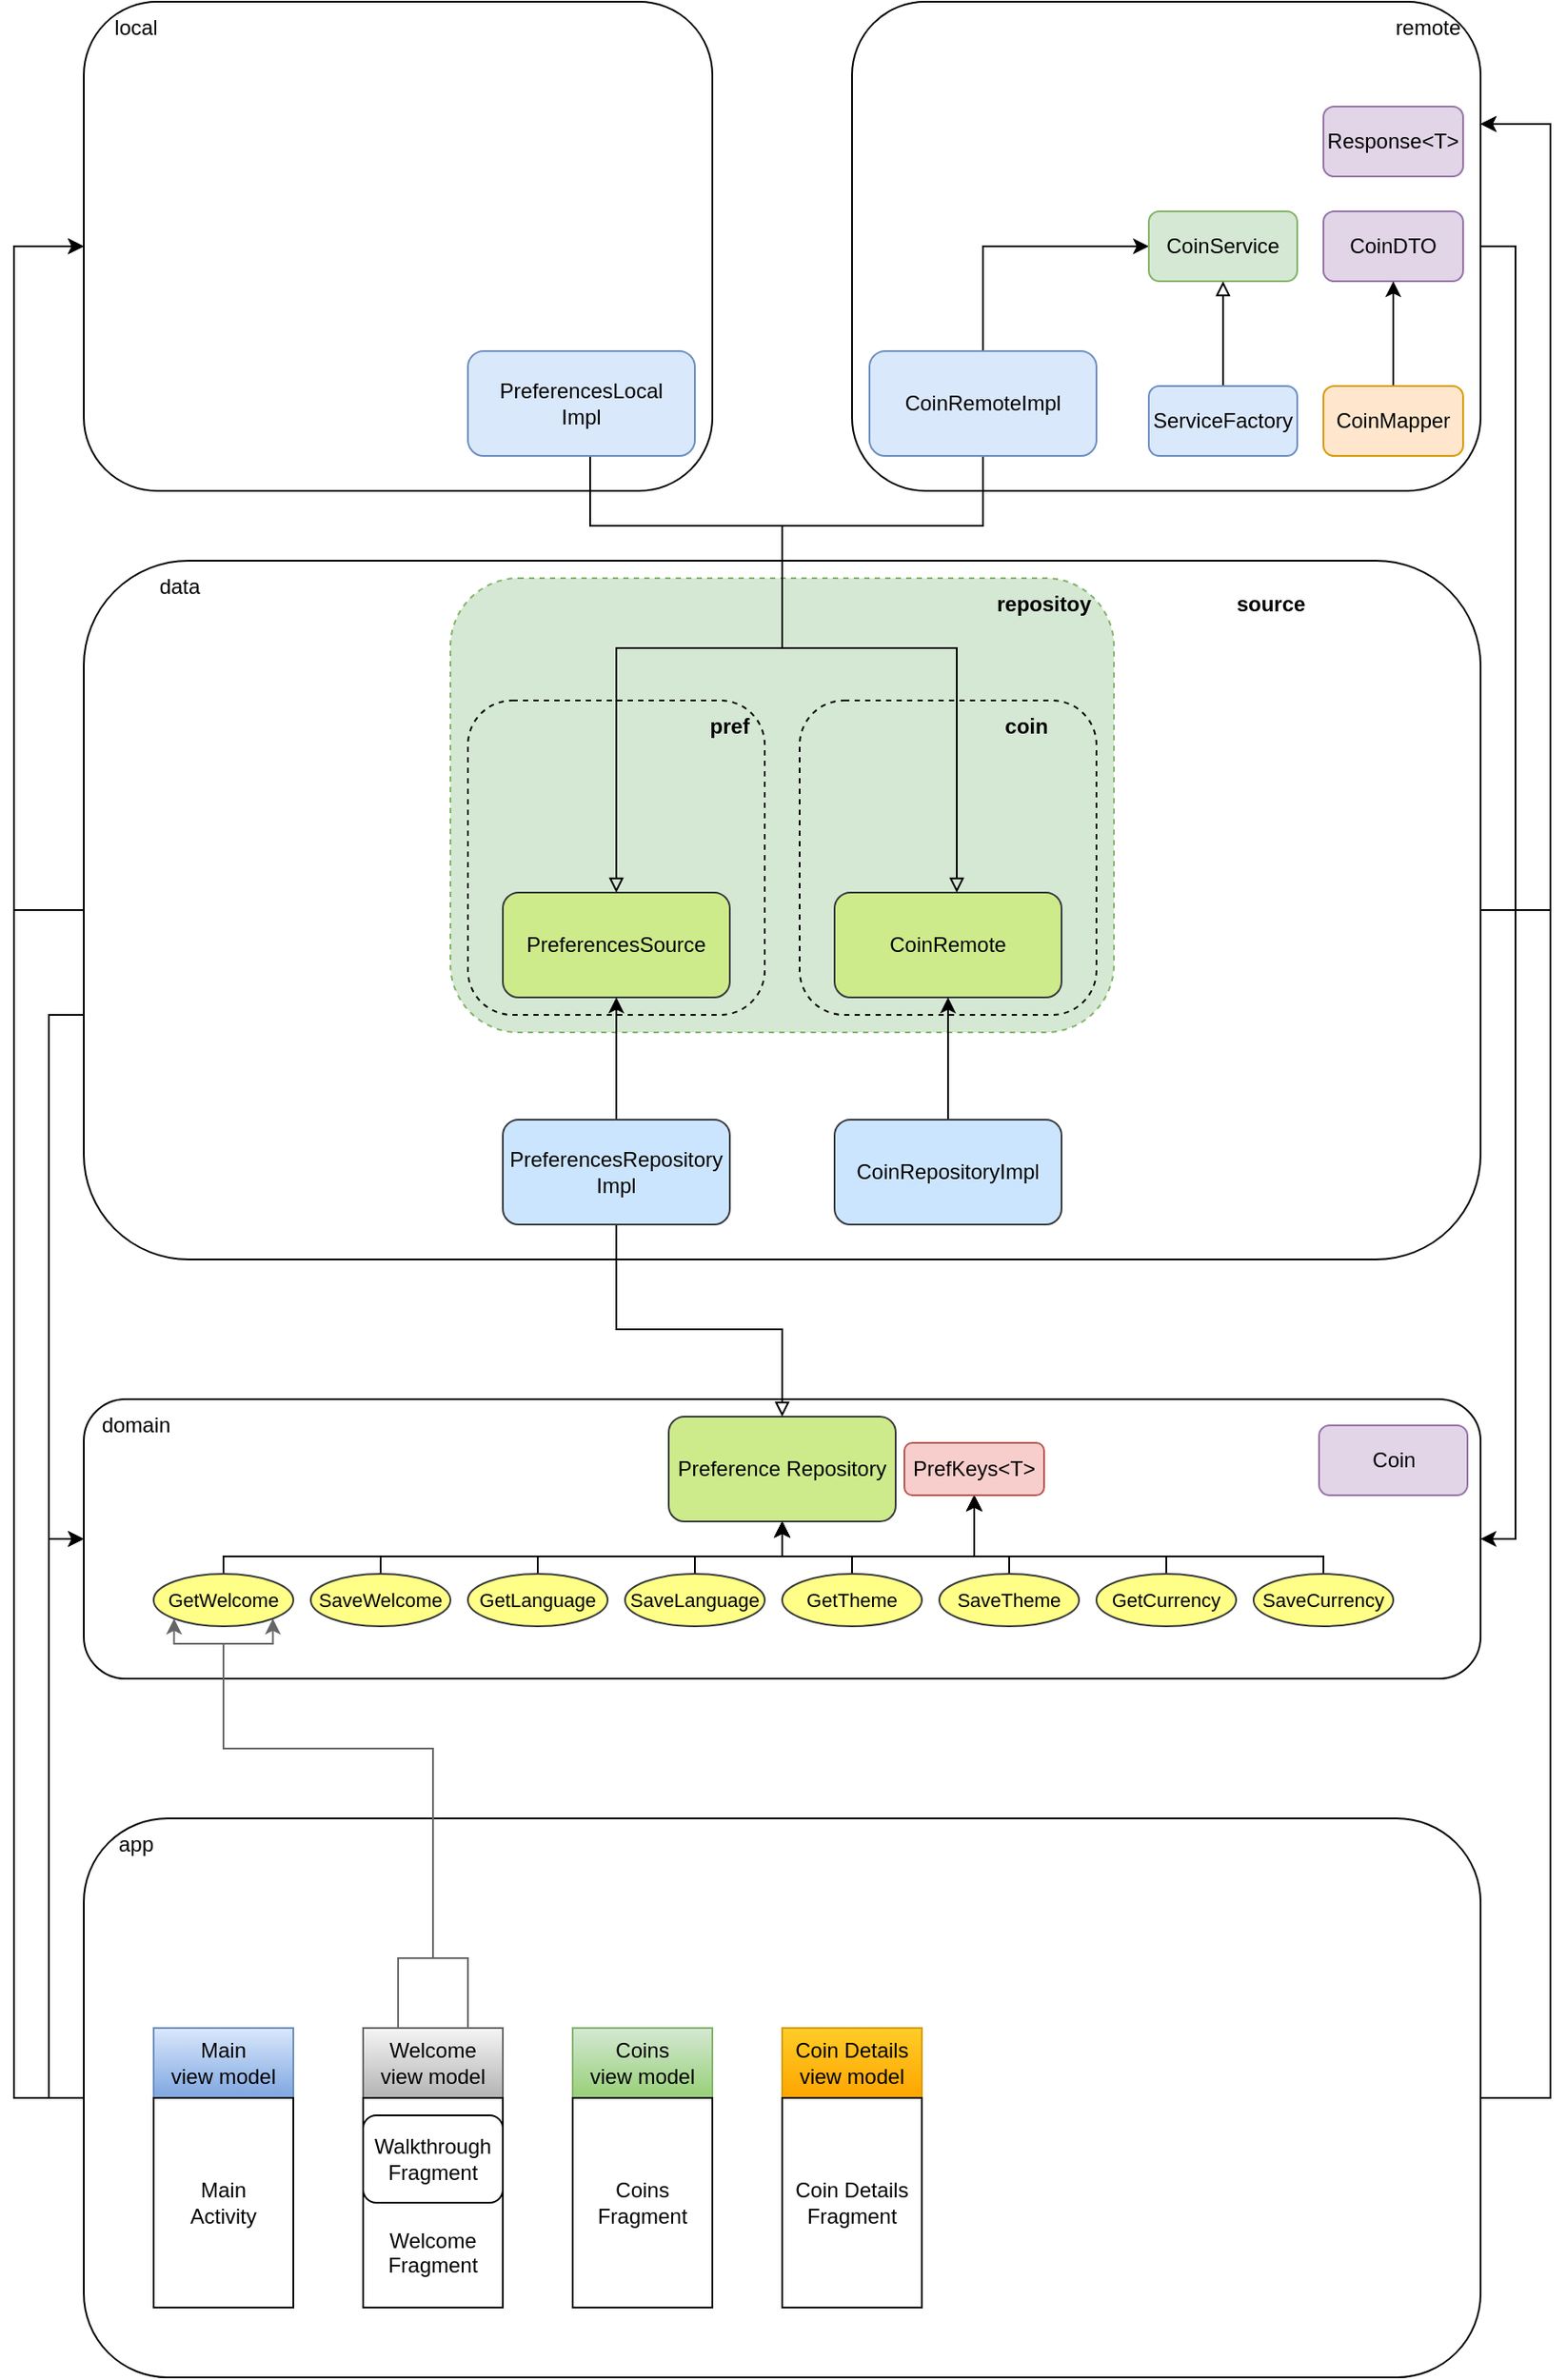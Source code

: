 <mxfile version="21.0.6" type="device"><diagram name="Page-1" id="-E-ZyIsvf_o6zxuURSaw"><mxGraphModel dx="1222" dy="1143" grid="1" gridSize="10" guides="1" tooltips="1" connect="1" arrows="1" fold="1" page="1" pageScale="1" pageWidth="1000" pageHeight="700" math="0" shadow="0"><root><mxCell id="0"/><mxCell id="1" parent="0"/><mxCell id="diqrvNJ3otsn1pAlMp7g-51" style="edgeStyle=orthogonalEdgeStyle;rounded=0;orthogonalLoop=1;jettySize=auto;html=1;entryX=0;entryY=0.5;entryDx=0;entryDy=0;" parent="1" source="G5TcL7W7rNlP6_MCrIdF-5" target="G5TcL7W7rNlP6_MCrIdF-8" edge="1"><mxGeometry relative="1" as="geometry"><Array as="points"><mxPoint x="60" y="1200"/><mxPoint x="60" y="880"/></Array></mxGeometry></mxCell><mxCell id="L_DS6JSA2GLXRO1kF6Bz-8" style="edgeStyle=orthogonalEdgeStyle;rounded=0;orthogonalLoop=1;jettySize=auto;html=1;entryX=0;entryY=0.5;entryDx=0;entryDy=0;" edge="1" parent="1" source="G5TcL7W7rNlP6_MCrIdF-5" target="diqrvNJ3otsn1pAlMp7g-17"><mxGeometry relative="1" as="geometry"><Array as="points"><mxPoint x="40" y="1200"/><mxPoint x="40" y="140"/></Array></mxGeometry></mxCell><mxCell id="L_DS6JSA2GLXRO1kF6Bz-12" style="edgeStyle=orthogonalEdgeStyle;rounded=0;orthogonalLoop=1;jettySize=auto;html=1;entryX=1;entryY=0.25;entryDx=0;entryDy=0;" edge="1" parent="1" source="G5TcL7W7rNlP6_MCrIdF-5" target="fiybinjcorVPDSeXrZhc-14"><mxGeometry relative="1" as="geometry"><Array as="points"><mxPoint x="920" y="1200"/><mxPoint x="920" y="70"/></Array></mxGeometry></mxCell><mxCell id="G5TcL7W7rNlP6_MCrIdF-5" value="" style="rounded=1;whiteSpace=wrap;html=1;" parent="1" vertex="1"><mxGeometry x="80" y="1040" width="800" height="320" as="geometry"/></mxCell><mxCell id="diqrvNJ3otsn1pAlMp7g-49" style="edgeStyle=orthogonalEdgeStyle;rounded=0;orthogonalLoop=1;jettySize=auto;html=1;entryX=0;entryY=0.5;entryDx=0;entryDy=0;" parent="1" source="G5TcL7W7rNlP6_MCrIdF-7" target="G5TcL7W7rNlP6_MCrIdF-8" edge="1"><mxGeometry relative="1" as="geometry"><Array as="points"><mxPoint x="60" y="580"/><mxPoint x="60" y="880"/></Array></mxGeometry></mxCell><mxCell id="L_DS6JSA2GLXRO1kF6Bz-10" style="edgeStyle=orthogonalEdgeStyle;rounded=0;orthogonalLoop=1;jettySize=auto;html=1;entryX=0;entryY=0.5;entryDx=0;entryDy=0;" edge="1" parent="1" source="G5TcL7W7rNlP6_MCrIdF-7" target="diqrvNJ3otsn1pAlMp7g-17"><mxGeometry relative="1" as="geometry"><Array as="points"><mxPoint x="40" y="520.0"/><mxPoint x="40" y="140"/></Array></mxGeometry></mxCell><mxCell id="L_DS6JSA2GLXRO1kF6Bz-13" style="edgeStyle=orthogonalEdgeStyle;rounded=0;orthogonalLoop=1;jettySize=auto;html=1;entryX=1;entryY=0.25;entryDx=0;entryDy=0;" edge="1" parent="1" source="G5TcL7W7rNlP6_MCrIdF-7" target="fiybinjcorVPDSeXrZhc-14"><mxGeometry relative="1" as="geometry"><Array as="points"><mxPoint x="920" y="520"/><mxPoint x="920" y="70"/></Array></mxGeometry></mxCell><mxCell id="G5TcL7W7rNlP6_MCrIdF-7" value="" style="rounded=1;whiteSpace=wrap;html=1;" parent="1" vertex="1"><mxGeometry x="80" y="320" width="800" height="400" as="geometry"/></mxCell><mxCell id="G5TcL7W7rNlP6_MCrIdF-8" value="" style="rounded=1;whiteSpace=wrap;html=1;" parent="1" vertex="1"><mxGeometry x="80" y="800" width="800" height="160" as="geometry"/></mxCell><mxCell id="G5TcL7W7rNlP6_MCrIdF-9" value="Main&lt;br&gt;view model" style="rounded=0;whiteSpace=wrap;html=1;fillColor=#dae8fc;gradientColor=#7ea6e0;strokeColor=#6c8ebf;" parent="1" vertex="1"><mxGeometry x="120" y="1160" width="80" height="40" as="geometry"/></mxCell><mxCell id="G5TcL7W7rNlP6_MCrIdF-10" value="Main&lt;br&gt;Activity" style="rounded=0;whiteSpace=wrap;html=1;" parent="1" vertex="1"><mxGeometry x="120" y="1200" width="80" height="120" as="geometry"/></mxCell><mxCell id="diqrvNJ3otsn1pAlMp7g-26" style="edgeStyle=orthogonalEdgeStyle;rounded=0;orthogonalLoop=1;jettySize=auto;html=1;exitX=0.75;exitY=0;exitDx=0;exitDy=0;entryX=1;entryY=1;entryDx=0;entryDy=0;fillColor=#f5f5f5;gradientColor=#b3b3b3;strokeColor=#666666;" parent="1" source="G5TcL7W7rNlP6_MCrIdF-12" target="G5TcL7W7rNlP6_MCrIdF-20" edge="1"><mxGeometry relative="1" as="geometry"><Array as="points"><mxPoint x="300" y="1120"/><mxPoint x="280" y="1120"/><mxPoint x="280" y="1000"/><mxPoint x="160" y="1000"/><mxPoint x="160" y="940"/><mxPoint x="188" y="940"/></Array></mxGeometry></mxCell><mxCell id="diqrvNJ3otsn1pAlMp7g-27" style="edgeStyle=orthogonalEdgeStyle;rounded=0;orthogonalLoop=1;jettySize=auto;html=1;exitX=0.25;exitY=0;exitDx=0;exitDy=0;entryX=0;entryY=1;entryDx=0;entryDy=0;fillColor=#f5f5f5;gradientColor=#b3b3b3;strokeColor=#666666;" parent="1" source="G5TcL7W7rNlP6_MCrIdF-12" target="G5TcL7W7rNlP6_MCrIdF-20" edge="1"><mxGeometry relative="1" as="geometry"><Array as="points"><mxPoint x="260" y="1120"/><mxPoint x="280" y="1120"/><mxPoint x="280" y="1000"/><mxPoint x="160" y="1000"/><mxPoint x="160" y="940"/><mxPoint x="132" y="940"/></Array></mxGeometry></mxCell><mxCell id="G5TcL7W7rNlP6_MCrIdF-12" value="Welcome&lt;br&gt;view model" style="rounded=0;whiteSpace=wrap;html=1;fillColor=#f5f5f5;gradientColor=#b3b3b3;strokeColor=#666666;" parent="1" vertex="1"><mxGeometry x="240" y="1160" width="80" height="40" as="geometry"/></mxCell><mxCell id="G5TcL7W7rNlP6_MCrIdF-13" value="&lt;br&gt;&lt;br&gt;&lt;br&gt;&lt;br&gt;Welcome Fragment" style="rounded=0;whiteSpace=wrap;html=1;" parent="1" vertex="1"><mxGeometry x="240" y="1200" width="80" height="120" as="geometry"/></mxCell><mxCell id="G5TcL7W7rNlP6_MCrIdF-14" value="Coins&lt;br&gt;view model" style="rounded=0;whiteSpace=wrap;html=1;fillColor=#d5e8d4;gradientColor=#97d077;strokeColor=#82b366;" parent="1" vertex="1"><mxGeometry x="360" y="1160" width="80" height="40" as="geometry"/></mxCell><mxCell id="G5TcL7W7rNlP6_MCrIdF-15" value="Coins Fragment" style="rounded=0;whiteSpace=wrap;html=1;" parent="1" vertex="1"><mxGeometry x="360" y="1200" width="80" height="120" as="geometry"/></mxCell><mxCell id="G5TcL7W7rNlP6_MCrIdF-16" value="Coin Details&lt;br&gt;view model" style="rounded=0;whiteSpace=wrap;html=1;fillColor=#ffcd28;gradientColor=#ffa500;strokeColor=#d79b00;" parent="1" vertex="1"><mxGeometry x="480" y="1160" width="80" height="40" as="geometry"/></mxCell><mxCell id="G5TcL7W7rNlP6_MCrIdF-17" value="Coin Details&lt;br&gt;Fragment" style="rounded=0;whiteSpace=wrap;html=1;" parent="1" vertex="1"><mxGeometry x="480" y="1200" width="80" height="120" as="geometry"/></mxCell><mxCell id="G5TcL7W7rNlP6_MCrIdF-18" value="&lt;font style=&quot;font-size: 12px;&quot;&gt;Preference Repository&lt;/font&gt;" style="rounded=1;whiteSpace=wrap;html=1;fillColor=#cdeb8b;strokeColor=#36393d;" parent="1" vertex="1"><mxGeometry x="415" y="810" width="130" height="60" as="geometry"/></mxCell><mxCell id="diqrvNJ3otsn1pAlMp7g-2" style="edgeStyle=orthogonalEdgeStyle;rounded=0;orthogonalLoop=1;jettySize=auto;html=1;entryX=0.5;entryY=1;entryDx=0;entryDy=0;" parent="1" source="G5TcL7W7rNlP6_MCrIdF-20" target="G5TcL7W7rNlP6_MCrIdF-18" edge="1"><mxGeometry relative="1" as="geometry"><Array as="points"><mxPoint x="160" y="890"/><mxPoint x="480" y="890"/></Array></mxGeometry></mxCell><mxCell id="9Tw6lJnZpnQ8Tx6MwDwL-4" style="edgeStyle=orthogonalEdgeStyle;rounded=0;orthogonalLoop=1;jettySize=auto;html=1;entryX=0.5;entryY=1;entryDx=0;entryDy=0;" parent="1" source="G5TcL7W7rNlP6_MCrIdF-20" target="diqrvNJ3otsn1pAlMp7g-54" edge="1"><mxGeometry relative="1" as="geometry"><Array as="points"><mxPoint x="160" y="890"/><mxPoint x="590" y="890"/></Array></mxGeometry></mxCell><mxCell id="G5TcL7W7rNlP6_MCrIdF-20" value="GetWelcome" style="ellipse;whiteSpace=wrap;html=1;fontSize=11;fillColor=#ffff88;strokeColor=#36393d;" parent="1" vertex="1"><mxGeometry x="120" y="900" width="80" height="30" as="geometry"/></mxCell><mxCell id="diqrvNJ3otsn1pAlMp7g-3" style="edgeStyle=orthogonalEdgeStyle;rounded=0;orthogonalLoop=1;jettySize=auto;html=1;" parent="1" source="G5TcL7W7rNlP6_MCrIdF-21" target="G5TcL7W7rNlP6_MCrIdF-18" edge="1"><mxGeometry relative="1" as="geometry"><Array as="points"><mxPoint x="250" y="890"/><mxPoint x="480" y="890"/></Array></mxGeometry></mxCell><mxCell id="9Tw6lJnZpnQ8Tx6MwDwL-5" style="edgeStyle=orthogonalEdgeStyle;rounded=0;orthogonalLoop=1;jettySize=auto;html=1;" parent="1" source="G5TcL7W7rNlP6_MCrIdF-21" target="diqrvNJ3otsn1pAlMp7g-54" edge="1"><mxGeometry relative="1" as="geometry"><Array as="points"><mxPoint x="250" y="890"/><mxPoint x="590" y="890"/></Array></mxGeometry></mxCell><mxCell id="G5TcL7W7rNlP6_MCrIdF-21" value="SaveWelcome" style="ellipse;whiteSpace=wrap;html=1;fontSize=11;fillColor=#ffff88;strokeColor=#36393d;" parent="1" vertex="1"><mxGeometry x="210" y="900" width="80" height="30" as="geometry"/></mxCell><mxCell id="diqrvNJ3otsn1pAlMp7g-4" style="edgeStyle=orthogonalEdgeStyle;rounded=0;orthogonalLoop=1;jettySize=auto;html=1;" parent="1" source="G5TcL7W7rNlP6_MCrIdF-22" target="G5TcL7W7rNlP6_MCrIdF-18" edge="1"><mxGeometry relative="1" as="geometry"><Array as="points"><mxPoint x="340" y="890"/><mxPoint x="480" y="890"/></Array></mxGeometry></mxCell><mxCell id="9Tw6lJnZpnQ8Tx6MwDwL-6" style="edgeStyle=orthogonalEdgeStyle;rounded=0;orthogonalLoop=1;jettySize=auto;html=1;" parent="1" source="G5TcL7W7rNlP6_MCrIdF-22" target="diqrvNJ3otsn1pAlMp7g-54" edge="1"><mxGeometry relative="1" as="geometry"><Array as="points"><mxPoint x="340" y="890"/><mxPoint x="590" y="890"/></Array></mxGeometry></mxCell><mxCell id="G5TcL7W7rNlP6_MCrIdF-22" value="GetLanguage" style="ellipse;whiteSpace=wrap;html=1;fontSize=11;fillColor=#ffff88;strokeColor=#36393d;" parent="1" vertex="1"><mxGeometry x="300" y="900" width="80" height="30" as="geometry"/></mxCell><mxCell id="diqrvNJ3otsn1pAlMp7g-5" style="edgeStyle=orthogonalEdgeStyle;rounded=0;orthogonalLoop=1;jettySize=auto;html=1;entryX=0.5;entryY=1;entryDx=0;entryDy=0;" parent="1" source="G5TcL7W7rNlP6_MCrIdF-23" target="G5TcL7W7rNlP6_MCrIdF-18" edge="1"><mxGeometry relative="1" as="geometry"><Array as="points"><mxPoint x="430" y="890"/><mxPoint x="480" y="890"/></Array></mxGeometry></mxCell><mxCell id="9Tw6lJnZpnQ8Tx6MwDwL-7" style="edgeStyle=orthogonalEdgeStyle;rounded=0;orthogonalLoop=1;jettySize=auto;html=1;entryX=0.5;entryY=1;entryDx=0;entryDy=0;" parent="1" source="G5TcL7W7rNlP6_MCrIdF-23" target="diqrvNJ3otsn1pAlMp7g-54" edge="1"><mxGeometry relative="1" as="geometry"><Array as="points"><mxPoint x="430" y="890"/><mxPoint x="590" y="890"/></Array></mxGeometry></mxCell><mxCell id="G5TcL7W7rNlP6_MCrIdF-23" value="SaveLanguage" style="ellipse;whiteSpace=wrap;html=1;fontSize=11;fillColor=#ffff88;strokeColor=#36393d;" parent="1" vertex="1"><mxGeometry x="390" y="900" width="80" height="30" as="geometry"/></mxCell><mxCell id="diqrvNJ3otsn1pAlMp7g-6" style="edgeStyle=orthogonalEdgeStyle;rounded=0;orthogonalLoop=1;jettySize=auto;html=1;entryX=0.5;entryY=1;entryDx=0;entryDy=0;" parent="1" source="G5TcL7W7rNlP6_MCrIdF-24" target="G5TcL7W7rNlP6_MCrIdF-18" edge="1"><mxGeometry relative="1" as="geometry"><Array as="points"><mxPoint x="520" y="890"/><mxPoint x="480" y="890"/></Array></mxGeometry></mxCell><mxCell id="9Tw6lJnZpnQ8Tx6MwDwL-8" style="edgeStyle=orthogonalEdgeStyle;rounded=0;orthogonalLoop=1;jettySize=auto;html=1;" parent="1" source="G5TcL7W7rNlP6_MCrIdF-24" target="diqrvNJ3otsn1pAlMp7g-54" edge="1"><mxGeometry relative="1" as="geometry"><Array as="points"><mxPoint x="520" y="890"/><mxPoint x="590" y="890"/></Array></mxGeometry></mxCell><mxCell id="G5TcL7W7rNlP6_MCrIdF-24" value="GetTheme" style="ellipse;whiteSpace=wrap;html=1;fontSize=11;fillColor=#ffff88;strokeColor=#36393d;" parent="1" vertex="1"><mxGeometry x="480" y="900" width="80" height="30" as="geometry"/></mxCell><mxCell id="diqrvNJ3otsn1pAlMp7g-7" style="edgeStyle=orthogonalEdgeStyle;rounded=0;orthogonalLoop=1;jettySize=auto;html=1;entryX=0.5;entryY=1;entryDx=0;entryDy=0;" parent="1" source="G5TcL7W7rNlP6_MCrIdF-25" target="G5TcL7W7rNlP6_MCrIdF-18" edge="1"><mxGeometry relative="1" as="geometry"><Array as="points"><mxPoint x="610" y="890"/><mxPoint x="480" y="890"/></Array></mxGeometry></mxCell><mxCell id="9Tw6lJnZpnQ8Tx6MwDwL-9" style="edgeStyle=orthogonalEdgeStyle;rounded=0;orthogonalLoop=1;jettySize=auto;html=1;" parent="1" source="G5TcL7W7rNlP6_MCrIdF-25" target="diqrvNJ3otsn1pAlMp7g-54" edge="1"><mxGeometry relative="1" as="geometry"><Array as="points"><mxPoint x="610" y="890"/><mxPoint x="590" y="890"/></Array></mxGeometry></mxCell><mxCell id="G5TcL7W7rNlP6_MCrIdF-25" value="SaveTheme" style="ellipse;whiteSpace=wrap;html=1;fontSize=11;fillColor=#ffff88;strokeColor=#36393d;" parent="1" vertex="1"><mxGeometry x="570" y="900" width="80" height="30" as="geometry"/></mxCell><mxCell id="diqrvNJ3otsn1pAlMp7g-8" style="edgeStyle=orthogonalEdgeStyle;rounded=0;orthogonalLoop=1;jettySize=auto;html=1;entryX=0.5;entryY=1;entryDx=0;entryDy=0;" parent="1" source="G5TcL7W7rNlP6_MCrIdF-26" target="G5TcL7W7rNlP6_MCrIdF-18" edge="1"><mxGeometry relative="1" as="geometry"><Array as="points"><mxPoint x="700" y="890"/><mxPoint x="480" y="890"/></Array></mxGeometry></mxCell><mxCell id="G5TcL7W7rNlP6_MCrIdF-26" value="GetCurrency" style="ellipse;whiteSpace=wrap;html=1;fontSize=11;fillColor=#ffff88;strokeColor=#36393d;" parent="1" vertex="1"><mxGeometry x="660" y="900" width="80" height="30" as="geometry"/></mxCell><mxCell id="diqrvNJ3otsn1pAlMp7g-9" style="edgeStyle=orthogonalEdgeStyle;rounded=0;orthogonalLoop=1;jettySize=auto;html=1;entryX=0.5;entryY=1;entryDx=0;entryDy=0;" parent="1" source="G5TcL7W7rNlP6_MCrIdF-27" target="G5TcL7W7rNlP6_MCrIdF-18" edge="1"><mxGeometry relative="1" as="geometry"><Array as="points"><mxPoint x="790" y="890"/><mxPoint x="480" y="890"/></Array></mxGeometry></mxCell><mxCell id="G5TcL7W7rNlP6_MCrIdF-27" value="SaveCurrency" style="ellipse;whiteSpace=wrap;html=1;fontSize=11;fillColor=#ffff88;strokeColor=#36393d;" parent="1" vertex="1"><mxGeometry x="750" y="900" width="80" height="30" as="geometry"/></mxCell><mxCell id="G5TcL7W7rNlP6_MCrIdF-52" value="&lt;b&gt;source&lt;br&gt;&lt;/b&gt;" style="text;html=1;strokeColor=none;fillColor=none;align=center;verticalAlign=middle;whiteSpace=wrap;rounded=0;fontSize=12;rotation=0;" parent="1" vertex="1"><mxGeometry x="730" y="330" width="60" height="30" as="geometry"/></mxCell><mxCell id="G5TcL7W7rNlP6_MCrIdF-61" value="" style="edgeStyle=orthogonalEdgeStyle;rounded=0;orthogonalLoop=1;jettySize=auto;html=1;fontSize=12;" parent="1" edge="1"><mxGeometry relative="1" as="geometry"><mxPoint x="510" y="140" as="targetPoint"/></mxGeometry></mxCell><mxCell id="G5TcL7W7rNlP6_MCrIdF-68" value="" style="edgeStyle=orthogonalEdgeStyle;rounded=0;orthogonalLoop=1;jettySize=auto;html=1;fontSize=12;" parent="1" edge="1"><mxGeometry relative="1" as="geometry"><mxPoint x="370" y="70" as="targetPoint"/></mxGeometry></mxCell><mxCell id="G5TcL7W7rNlP6_MCrIdF-69" value="data" style="text;html=1;strokeColor=none;fillColor=none;align=center;verticalAlign=middle;whiteSpace=wrap;rounded=0;fontSize=12;" parent="1" vertex="1"><mxGeometry x="80" y="320" width="110" height="30" as="geometry"/></mxCell><mxCell id="G5TcL7W7rNlP6_MCrIdF-70" value="domain" style="text;html=1;strokeColor=none;fillColor=none;align=center;verticalAlign=middle;whiteSpace=wrap;rounded=0;fontSize=12;" parent="1" vertex="1"><mxGeometry x="80" y="800" width="60" height="30" as="geometry"/></mxCell><mxCell id="G5TcL7W7rNlP6_MCrIdF-71" value="app" style="text;html=1;strokeColor=none;fillColor=none;align=center;verticalAlign=middle;whiteSpace=wrap;rounded=0;fontSize=12;" parent="1" vertex="1"><mxGeometry x="80" y="1040" width="60" height="30" as="geometry"/></mxCell><mxCell id="G5TcL7W7rNlP6_MCrIdF-72" value="Walkthrough&lt;br&gt;Fragment" style="rounded=1;whiteSpace=wrap;html=1;fontSize=12;" parent="1" vertex="1"><mxGeometry x="240" y="1210" width="80" height="50" as="geometry"/></mxCell><mxCell id="diqrvNJ3otsn1pAlMp7g-10" value="" style="rounded=1;whiteSpace=wrap;html=1;fontSize=12;dashed=1;fillColor=#d5e8d4;strokeColor=#82b366;" parent="1" vertex="1"><mxGeometry x="290" y="330" width="380" height="260" as="geometry"/></mxCell><mxCell id="fiybinjcorVPDSeXrZhc-3" value="" style="rounded=1;whiteSpace=wrap;html=1;fontSize=12;dashed=1;fillColor=none;" parent="1" vertex="1"><mxGeometry x="490" y="400" width="170" height="180" as="geometry"/></mxCell><mxCell id="diqrvNJ3otsn1pAlMp7g-19" value="" style="rounded=1;whiteSpace=wrap;html=1;fontSize=12;dashed=1;fillColor=none;" parent="1" vertex="1"><mxGeometry x="300" y="400" width="170" height="180" as="geometry"/></mxCell><mxCell id="diqrvNJ3otsn1pAlMp7g-11" value="&lt;b&gt;repositoy&lt;/b&gt;" style="text;html=1;strokeColor=none;fillColor=none;align=center;verticalAlign=middle;whiteSpace=wrap;rounded=0;fontSize=12;rotation=0;" parent="1" vertex="1"><mxGeometry x="590" y="330" width="80" height="30" as="geometry"/></mxCell><mxCell id="diqrvNJ3otsn1pAlMp7g-12" value="PreferencesSource" style="rounded=1;whiteSpace=wrap;html=1;fillColor=#cdeb8b;strokeColor=#36393d;" parent="1" vertex="1"><mxGeometry x="320" y="510" width="130" height="60" as="geometry"/></mxCell><mxCell id="diqrvNJ3otsn1pAlMp7g-17" value="" style="rounded=1;whiteSpace=wrap;html=1;" parent="1" vertex="1"><mxGeometry x="80" width="360" height="280" as="geometry"/></mxCell><mxCell id="diqrvNJ3otsn1pAlMp7g-18" value="local" style="text;html=1;strokeColor=none;fillColor=none;align=center;verticalAlign=middle;whiteSpace=wrap;rounded=0;fontSize=12;" parent="1" vertex="1"><mxGeometry x="80" width="60" height="30" as="geometry"/></mxCell><mxCell id="diqrvNJ3otsn1pAlMp7g-20" value="&lt;b&gt;pref&lt;/b&gt;" style="text;html=1;strokeColor=none;fillColor=none;align=center;verticalAlign=middle;whiteSpace=wrap;rounded=0;fontSize=12;rotation=0;" parent="1" vertex="1"><mxGeometry x="420" y="400" width="60" height="30" as="geometry"/></mxCell><mxCell id="fiybinjcorVPDSeXrZhc-1" style="edgeStyle=orthogonalEdgeStyle;rounded=0;orthogonalLoop=1;jettySize=auto;html=1;entryX=0.5;entryY=0;entryDx=0;entryDy=0;endArrow=block;endFill=0;" parent="1" source="diqrvNJ3otsn1pAlMp7g-21" target="diqrvNJ3otsn1pAlMp7g-12" edge="1"><mxGeometry relative="1" as="geometry"><Array as="points"><mxPoint x="370" y="300"/><mxPoint x="480" y="300"/><mxPoint x="480" y="370"/><mxPoint x="385" y="370"/></Array></mxGeometry></mxCell><mxCell id="diqrvNJ3otsn1pAlMp7g-21" value="PreferencesLocal&lt;br&gt;Impl" style="rounded=1;whiteSpace=wrap;html=1;fillColor=#dae8fc;strokeColor=#6c8ebf;" parent="1" vertex="1"><mxGeometry x="300" y="200" width="130" height="60" as="geometry"/></mxCell><mxCell id="9Tw6lJnZpnQ8Tx6MwDwL-1" style="edgeStyle=orthogonalEdgeStyle;rounded=0;orthogonalLoop=1;jettySize=auto;html=1;entryX=0.5;entryY=0;entryDx=0;entryDy=0;endArrow=block;endFill=0;" parent="1" source="diqrvNJ3otsn1pAlMp7g-28" target="G5TcL7W7rNlP6_MCrIdF-18" edge="1"><mxGeometry relative="1" as="geometry"><Array as="points"><mxPoint x="385" y="760"/><mxPoint x="480" y="760"/></Array></mxGeometry></mxCell><mxCell id="fiybinjcorVPDSeXrZhc-8" style="edgeStyle=orthogonalEdgeStyle;rounded=0;orthogonalLoop=1;jettySize=auto;html=1;entryX=0.5;entryY=1;entryDx=0;entryDy=0;" parent="1" source="diqrvNJ3otsn1pAlMp7g-28" target="diqrvNJ3otsn1pAlMp7g-12" edge="1"><mxGeometry relative="1" as="geometry"/></mxCell><mxCell id="diqrvNJ3otsn1pAlMp7g-28" value="PreferencesRepository&lt;br&gt;Impl" style="rounded=1;whiteSpace=wrap;html=1;fillColor=#cce5ff;strokeColor=#36393d;" parent="1" vertex="1"><mxGeometry x="320" y="640" width="130" height="60" as="geometry"/></mxCell><mxCell id="diqrvNJ3otsn1pAlMp7g-54" value="PrefKeys&amp;lt;T&amp;gt;" style="rounded=1;whiteSpace=wrap;html=1;fillColor=#f8cecc;strokeColor=#b85450;" parent="1" vertex="1"><mxGeometry x="550" y="825" width="80" height="30" as="geometry"/></mxCell><mxCell id="fiybinjcorVPDSeXrZhc-2" value="CoinRemote" style="rounded=1;whiteSpace=wrap;html=1;fillColor=#cdeb8b;strokeColor=#36393d;" parent="1" vertex="1"><mxGeometry x="510" y="510" width="130" height="60" as="geometry"/></mxCell><mxCell id="fiybinjcorVPDSeXrZhc-4" value="&lt;div&gt;&lt;b&gt;coin&lt;/b&gt;&lt;/div&gt;" style="text;html=1;strokeColor=none;fillColor=none;align=center;verticalAlign=middle;whiteSpace=wrap;rounded=0;fontSize=12;rotation=0;" parent="1" vertex="1"><mxGeometry x="590" y="400" width="60" height="30" as="geometry"/></mxCell><mxCell id="L_DS6JSA2GLXRO1kF6Bz-2" style="edgeStyle=orthogonalEdgeStyle;rounded=0;orthogonalLoop=1;jettySize=auto;html=1;entryX=0.5;entryY=1;entryDx=0;entryDy=0;" edge="1" parent="1" source="fiybinjcorVPDSeXrZhc-9" target="fiybinjcorVPDSeXrZhc-2"><mxGeometry relative="1" as="geometry"/></mxCell><mxCell id="fiybinjcorVPDSeXrZhc-9" value="CoinRepositoryImpl" style="rounded=1;whiteSpace=wrap;html=1;fillColor=#cce5ff;strokeColor=#36393d;" parent="1" vertex="1"><mxGeometry x="510" y="640" width="130" height="60" as="geometry"/></mxCell><mxCell id="L_DS6JSA2GLXRO1kF6Bz-11" style="edgeStyle=orthogonalEdgeStyle;rounded=0;orthogonalLoop=1;jettySize=auto;html=1;entryX=1;entryY=0.5;entryDx=0;entryDy=0;" edge="1" parent="1" source="fiybinjcorVPDSeXrZhc-14" target="G5TcL7W7rNlP6_MCrIdF-8"><mxGeometry relative="1" as="geometry"><Array as="points"><mxPoint x="900" y="140"/><mxPoint x="900" y="880"/></Array></mxGeometry></mxCell><mxCell id="fiybinjcorVPDSeXrZhc-14" value="" style="rounded=1;whiteSpace=wrap;html=1;" parent="1" vertex="1"><mxGeometry x="520" width="360" height="280" as="geometry"/></mxCell><mxCell id="fiybinjcorVPDSeXrZhc-15" value="remote" style="text;html=1;strokeColor=none;fillColor=none;align=center;verticalAlign=middle;whiteSpace=wrap;rounded=0;fontSize=12;" parent="1" vertex="1"><mxGeometry x="820" width="60" height="30" as="geometry"/></mxCell><mxCell id="fiybinjcorVPDSeXrZhc-17" style="edgeStyle=orthogonalEdgeStyle;rounded=0;orthogonalLoop=1;jettySize=auto;html=1;endArrow=block;endFill=0;" parent="1" source="fiybinjcorVPDSeXrZhc-16" target="fiybinjcorVPDSeXrZhc-2" edge="1"><mxGeometry relative="1" as="geometry"><Array as="points"><mxPoint x="595" y="300"/><mxPoint x="480" y="300"/><mxPoint x="480" y="370"/><mxPoint x="580" y="370"/></Array></mxGeometry></mxCell><mxCell id="L_DS6JSA2GLXRO1kF6Bz-15" style="edgeStyle=orthogonalEdgeStyle;rounded=0;orthogonalLoop=1;jettySize=auto;html=1;entryX=0;entryY=0.5;entryDx=0;entryDy=0;" edge="1" parent="1" source="fiybinjcorVPDSeXrZhc-16" target="L_DS6JSA2GLXRO1kF6Bz-14"><mxGeometry relative="1" as="geometry"><Array as="points"><mxPoint x="595" y="140"/></Array></mxGeometry></mxCell><mxCell id="fiybinjcorVPDSeXrZhc-16" value="CoinRemoteImpl" style="rounded=1;whiteSpace=wrap;html=1;fillColor=#dae8fc;strokeColor=#6c8ebf;" parent="1" vertex="1"><mxGeometry x="530" y="200" width="130" height="60" as="geometry"/></mxCell><mxCell id="L_DS6JSA2GLXRO1kF6Bz-3" value="CoinDTO" style="rounded=1;whiteSpace=wrap;html=1;fillColor=#e1d5e7;strokeColor=#9673a6;" vertex="1" parent="1"><mxGeometry x="790" y="120" width="80" height="40" as="geometry"/></mxCell><mxCell id="L_DS6JSA2GLXRO1kF6Bz-25" style="edgeStyle=orthogonalEdgeStyle;rounded=0;orthogonalLoop=1;jettySize=auto;html=1;entryX=0.5;entryY=1;entryDx=0;entryDy=0;" edge="1" parent="1" source="L_DS6JSA2GLXRO1kF6Bz-4" target="L_DS6JSA2GLXRO1kF6Bz-3"><mxGeometry relative="1" as="geometry"/></mxCell><mxCell id="L_DS6JSA2GLXRO1kF6Bz-4" value="CoinMapper" style="rounded=1;whiteSpace=wrap;html=1;fillColor=#ffe6cc;strokeColor=#d79b00;" vertex="1" parent="1"><mxGeometry x="790" y="220" width="80" height="40" as="geometry"/></mxCell><mxCell id="L_DS6JSA2GLXRO1kF6Bz-5" value="Response&amp;lt;T&amp;gt;" style="rounded=1;whiteSpace=wrap;html=1;fillColor=#e1d5e7;strokeColor=#9673a6;" vertex="1" parent="1"><mxGeometry x="790" y="60" width="80" height="40" as="geometry"/></mxCell><mxCell id="L_DS6JSA2GLXRO1kF6Bz-6" value="Coin" style="rounded=1;whiteSpace=wrap;html=1;fillColor=#e1d5e7;strokeColor=#9673a6;" vertex="1" parent="1"><mxGeometry x="787.5" y="815" width="85" height="40" as="geometry"/></mxCell><mxCell id="L_DS6JSA2GLXRO1kF6Bz-14" value="CoinService" style="rounded=1;whiteSpace=wrap;html=1;fillColor=#d5e8d4;strokeColor=#82b366;" vertex="1" parent="1"><mxGeometry x="690" y="120" width="85" height="40" as="geometry"/></mxCell><mxCell id="L_DS6JSA2GLXRO1kF6Bz-17" style="edgeStyle=orthogonalEdgeStyle;rounded=0;orthogonalLoop=1;jettySize=auto;html=1;entryX=0.5;entryY=1;entryDx=0;entryDy=0;endArrow=block;endFill=0;" edge="1" parent="1" source="L_DS6JSA2GLXRO1kF6Bz-16" target="L_DS6JSA2GLXRO1kF6Bz-14"><mxGeometry relative="1" as="geometry"/></mxCell><mxCell id="L_DS6JSA2GLXRO1kF6Bz-16" value="ServiceFactory" style="rounded=1;whiteSpace=wrap;html=1;fillColor=#dae8fc;strokeColor=#6c8ebf;" vertex="1" parent="1"><mxGeometry x="690" y="220" width="85" height="40" as="geometry"/></mxCell></root></mxGraphModel></diagram></mxfile>